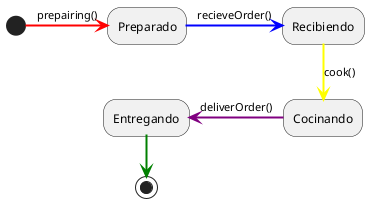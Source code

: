 @startuml EstadosCocinero
(*)-right[#red,bold]-> [prepairing()] Preparado
-right[#blue,bold]-> [recieveOrder()] Recibiendo
-down[#yellow,bold]-> [cook()] Cocinando
-left[#purple,bold]-> [deliverOrder()] Entregando
-down[#green,bold]-> (*)
@enduml